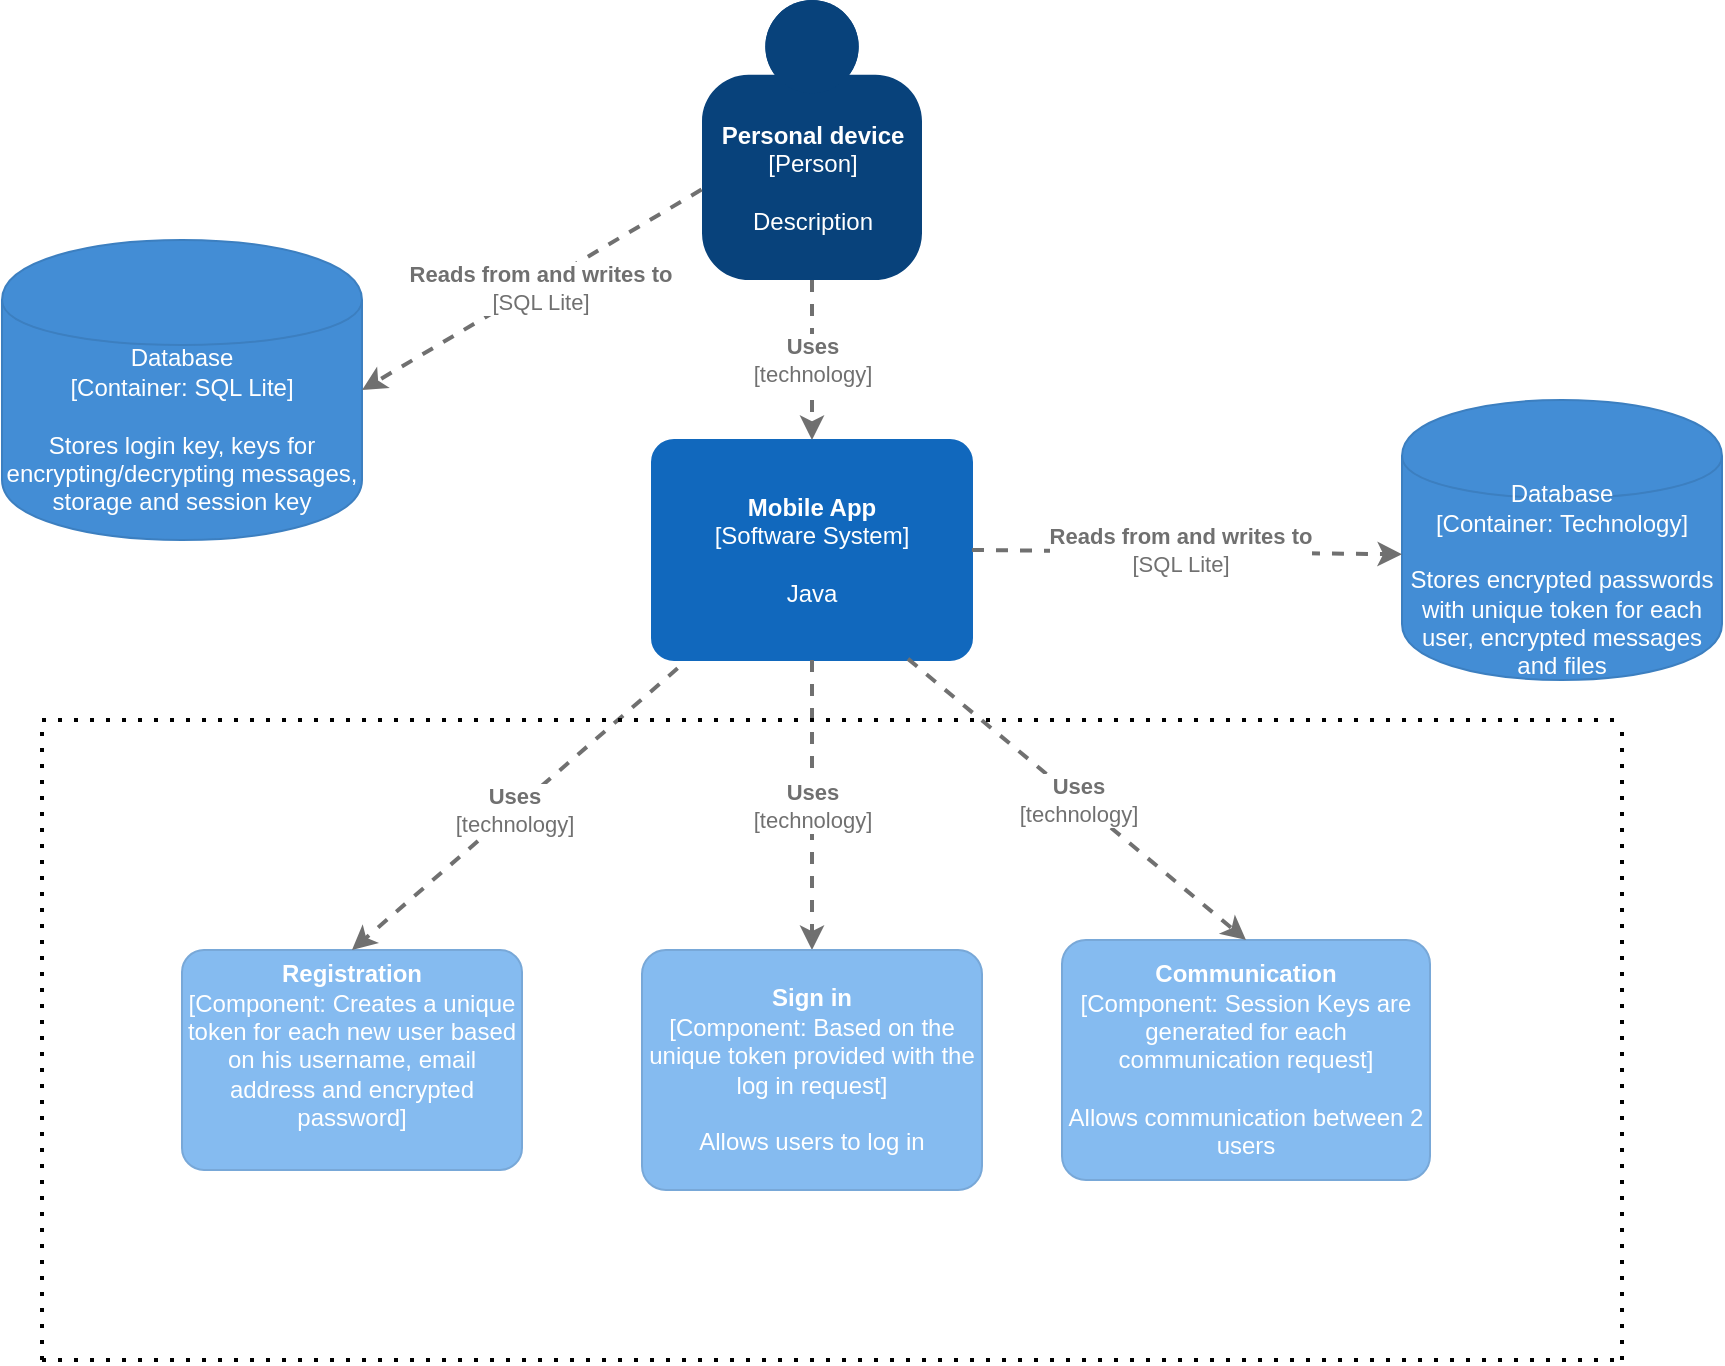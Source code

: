 <mxfile version="14.5.4" type="device"><diagram id="IQzQLzNzUsWaUg46-zhI" name="Page-1"><mxGraphModel dx="1278" dy="1717" grid="1" gridSize="10" guides="1" tooltips="1" connect="1" arrows="1" fold="1" page="1" pageScale="1" pageWidth="827" pageHeight="1169" math="0" shadow="0"><root><mxCell id="0"/><mxCell id="1" parent="0"/><object placeholders="1" c4Name="Personal device" c4Type="Person" c4Description="Description" label="&lt;b&gt;%c4Name%&lt;/b&gt;&lt;div&gt;[%c4Type%]&lt;/div&gt;&lt;br&gt;&lt;div&gt;%c4Description%&lt;/div&gt;" id="VfyEu-1APN7fOtCrsHrH-1"><mxCell style="html=1;dashed=0;whitespace=wrap;fillColor=#08427b;strokeColor=none;fontColor=#ffffff;shape=mxgraph.c4.person;align=center;metaEdit=1;points=[[0.5,0,0],[1,0.5,0],[1,0.75,0],[0.75,1,0],[0.5,1,0],[0.25,1,0],[0,0.75,0],[0,0.5,0]];metaData={&quot;c4Type&quot;:{&quot;editable&quot;:false}};" vertex="1" parent="1"><mxGeometry x="370" y="-80" width="110.0" height="140" as="geometry"/></mxCell></object><object placeholders="1" c4Name="Mobile App" c4Type="Software System" c4Description="Java" label="&lt;b&gt;%c4Name%&lt;/b&gt;&lt;div&gt;[%c4Type%]&lt;/div&gt;&lt;br&gt;&lt;div&gt;%c4Description%&lt;/div&gt;" id="VfyEu-1APN7fOtCrsHrH-2"><mxCell style="rounded=1;whiteSpace=wrap;html=1;labelBackgroundColor=none;fillColor=#1168BD;fontColor=#ffffff;align=center;arcSize=10;strokeColor=#1168BD;metaEdit=1;metaData={&quot;c4Type&quot;:{&quot;editable&quot;:false}};points=[[0.25,0,0],[0.5,0,0],[0.75,0,0],[1,0.25,0],[1,0.5,0],[1,0.75,0],[0.75,1,0],[0.5,1,0],[0.25,1,0],[0,0.75,0],[0,0.5,0],[0,0.25,0]];" vertex="1" parent="1"><mxGeometry x="345" y="140" width="160" height="110.0" as="geometry"/></mxCell></object><object placeholders="1" c4Type="Database" c4Technology="SQL Lite" c4Description="Stores login key, keys for encrypting/decrypting messages, storage and session key" label="%c4Type%&lt;div&gt;[Container:&amp;nbsp;%c4Technology%]&lt;/div&gt;&lt;br&gt;&lt;div&gt;%c4Description%&lt;/div&gt;" id="VfyEu-1APN7fOtCrsHrH-3"><mxCell style="shape=cylinder;whiteSpace=wrap;html=1;boundedLbl=1;rounded=0;labelBackgroundColor=none;fillColor=#438DD5;fontSize=12;fontColor=#ffffff;align=center;strokeColor=#3C7FC0;metaEdit=1;points=[[0.5,0,0],[1,0.25,0],[1,0.5,0],[1,0.75,0],[0.5,1,0],[0,0.75,0],[0,0.5,0],[0,0.25,0]];metaData={&quot;c4Type&quot;:{&quot;editable&quot;:false}};" vertex="1" parent="1"><mxGeometry x="20" y="40" width="180" height="150" as="geometry"/></mxCell></object><object placeholders="1" c4Type="Relationship" c4Technology="SQL Lite" c4Description="Reads from and writes to" label="&lt;div style=&quot;text-align: left&quot;&gt;&lt;div style=&quot;text-align: center&quot;&gt;&lt;b&gt;%c4Description%&lt;/b&gt;&lt;/div&gt;&lt;div style=&quot;text-align: center&quot;&gt;[%c4Technology%]&lt;/div&gt;&lt;/div&gt;" id="VfyEu-1APN7fOtCrsHrH-6"><mxCell style="edgeStyle=none;rounded=0;html=1;jettySize=auto;orthogonalLoop=1;strokeColor=#707070;strokeWidth=2;fontColor=#707070;jumpStyle=none;dashed=1;metaEdit=1;metaData={&quot;c4Type&quot;:{&quot;editable&quot;:false}};exitX=-0.002;exitY=0.677;exitDx=0;exitDy=0;exitPerimeter=0;entryX=1;entryY=0.5;entryDx=0;entryDy=0;entryPerimeter=0;" edge="1" parent="1" source="VfyEu-1APN7fOtCrsHrH-1" target="VfyEu-1APN7fOtCrsHrH-3"><mxGeometry x="-0.039" y="1" width="160" relative="1" as="geometry"><mxPoint x="180" y="184.5" as="sourcePoint"/><mxPoint x="190" y="250" as="targetPoint"/><mxPoint as="offset"/></mxGeometry></mxCell></object><object placeholders="1" c4Type="Relationship" c4Technology="technology" c4Description="Uses" label="&lt;div style=&quot;text-align: left&quot;&gt;&lt;div style=&quot;text-align: center&quot;&gt;&lt;b&gt;%c4Description%&lt;/b&gt;&lt;/div&gt;&lt;div style=&quot;text-align: center&quot;&gt;[%c4Technology%]&lt;/div&gt;&lt;/div&gt;" id="VfyEu-1APN7fOtCrsHrH-7"><mxCell style="edgeStyle=none;rounded=0;html=1;entryX=0.5;entryY=0;jettySize=auto;orthogonalLoop=1;strokeColor=#707070;strokeWidth=2;fontColor=#707070;jumpStyle=none;dashed=1;metaEdit=1;metaData={&quot;c4Type&quot;:{&quot;editable&quot;:false}};entryDx=0;entryDy=0;entryPerimeter=0;exitX=0.5;exitY=1;exitDx=0;exitDy=0;exitPerimeter=0;" edge="1" parent="1" source="VfyEu-1APN7fOtCrsHrH-2" target="VfyEu-1APN7fOtCrsHrH-8"><mxGeometry width="160" relative="1" as="geometry"><mxPoint x="320" y="340" as="sourcePoint"/><mxPoint x="480" y="340" as="targetPoint"/></mxGeometry></mxCell></object><object placeholders="1" c4Name="Sign in" c4Type="Component" c4Technology="Based on the unique token provided with the log in request" c4Description="Allows users to log in" label="&lt;b&gt;%c4Name%&lt;/b&gt;&lt;div&gt;[%c4Type%: %c4Technology%]&lt;/div&gt;&lt;br&gt;&lt;div&gt;%c4Description%&lt;/div&gt;" id="VfyEu-1APN7fOtCrsHrH-8"><mxCell style="rounded=1;whiteSpace=wrap;html=1;labelBackgroundColor=none;fillColor=#85BBF0;fontColor=#ffffff;align=center;arcSize=10;strokeColor=#78A8D8;metaEdit=1;metaData={&quot;c4Type&quot;:{&quot;editable&quot;:false}};points=[[0.25,0,0],[0.5,0,0],[0.75,0,0],[1,0.25,0],[1,0.5,0],[1,0.75,0],[0.75,1,0],[0.5,1,0],[0.25,1,0],[0,0.75,0],[0,0.5,0],[0,0.25,0]];" vertex="1" parent="1"><mxGeometry x="340" y="395" width="170" height="120" as="geometry"/></mxCell></object><object placeholders="1" c4Name="Communication" c4Type="Component" c4Technology="Session Keys are generated for each communication request" c4Description="Allows communication between 2 users " label="&lt;b&gt;%c4Name%&lt;/b&gt;&lt;div&gt;[%c4Type%: %c4Technology%]&lt;/div&gt;&lt;br&gt;&lt;div&gt;%c4Description%&lt;/div&gt;" id="VfyEu-1APN7fOtCrsHrH-9"><mxCell style="rounded=1;whiteSpace=wrap;html=1;labelBackgroundColor=none;fillColor=#85BBF0;fontColor=#ffffff;align=center;arcSize=10;strokeColor=#78A8D8;metaEdit=1;metaData={&quot;c4Type&quot;:{&quot;editable&quot;:false}};points=[[0.25,0,0],[0.5,0,0],[0.75,0,0],[1,0.25,0],[1,0.5,0],[1,0.75,0],[0.75,1,0],[0.5,1,0],[0.25,1,0],[0,0.75,0],[0,0.5,0],[0,0.25,0]];" vertex="1" parent="1"><mxGeometry x="550" y="390" width="184" height="120" as="geometry"/></mxCell></object><object placeholders="1" c4Type="Relationship" c4Technology="technology" c4Description="Uses" label="&lt;div style=&quot;text-align: left&quot;&gt;&lt;div style=&quot;text-align: center&quot;&gt;&lt;b&gt;%c4Description%&lt;/b&gt;&lt;/div&gt;&lt;div style=&quot;text-align: center&quot;&gt;[%c4Technology%]&lt;/div&gt;&lt;/div&gt;" id="VfyEu-1APN7fOtCrsHrH-10"><mxCell style="edgeStyle=none;rounded=0;html=1;entryX=0.5;entryY=0;jettySize=auto;orthogonalLoop=1;strokeColor=#707070;strokeWidth=2;fontColor=#707070;jumpStyle=none;dashed=1;metaEdit=1;metaData={&quot;c4Type&quot;:{&quot;editable&quot;:false}};entryDx=0;entryDy=0;entryPerimeter=0;exitX=0.8;exitY=0.995;exitDx=0;exitDy=0;exitPerimeter=0;" edge="1" parent="1" source="VfyEu-1APN7fOtCrsHrH-2" target="VfyEu-1APN7fOtCrsHrH-9"><mxGeometry width="160" relative="1" as="geometry"><mxPoint x="430" y="250" as="sourcePoint"/><mxPoint x="270" y="390" as="targetPoint"/></mxGeometry></mxCell></object><object placeholders="1" c4Name="Registration" c4Type="Component" c4Technology="Creates a unique token for each new user based on his username, email address and encrypted password" c4Description="" label="&lt;b&gt;%c4Name%&lt;/b&gt;&lt;div&gt;[%c4Type%: %c4Technology%]&lt;/div&gt;&lt;br&gt;&lt;div&gt;%c4Description%&lt;/div&gt;" id="VfyEu-1APN7fOtCrsHrH-11"><mxCell style="rounded=1;whiteSpace=wrap;html=1;labelBackgroundColor=none;fillColor=#85BBF0;fontColor=#ffffff;align=center;arcSize=10;strokeColor=#78A8D8;metaEdit=1;metaData={&quot;c4Type&quot;:{&quot;editable&quot;:false}};points=[[0.25,0,0],[0.5,0,0],[0.75,0,0],[1,0.25,0],[1,0.5,0],[1,0.75,0],[0.75,1,0],[0.5,1,0],[0.25,1,0],[0,0.75,0],[0,0.5,0],[0,0.25,0]];" vertex="1" parent="1"><mxGeometry x="110" y="395" width="170" height="110" as="geometry"/></mxCell></object><object placeholders="1" c4Type="Relationship" c4Technology="technology" c4Description="Uses" label="&lt;div style=&quot;text-align: left&quot;&gt;&lt;div style=&quot;text-align: center&quot;&gt;&lt;b&gt;%c4Description%&lt;/b&gt;&lt;/div&gt;&lt;div style=&quot;text-align: center&quot;&gt;[%c4Technology%]&lt;/div&gt;&lt;/div&gt;" id="VfyEu-1APN7fOtCrsHrH-12"><mxCell style="edgeStyle=none;rounded=0;html=1;entryX=0.5;entryY=0;jettySize=auto;orthogonalLoop=1;strokeColor=#707070;strokeWidth=2;fontColor=#707070;jumpStyle=none;dashed=1;metaEdit=1;metaData={&quot;c4Type&quot;:{&quot;editable&quot;:false}};entryDx=0;entryDy=0;entryPerimeter=0;exitX=0.08;exitY=1.038;exitDx=0;exitDy=0;exitPerimeter=0;" edge="1" parent="1" source="VfyEu-1APN7fOtCrsHrH-2" target="VfyEu-1APN7fOtCrsHrH-11"><mxGeometry width="160" relative="1" as="geometry"><mxPoint x="250" y="240" as="sourcePoint"/><mxPoint x="220" y="380" as="targetPoint"/></mxGeometry></mxCell></object><object placeholders="1" c4Type="Relationship" c4Technology="technology" c4Description="Uses" label="&lt;div style=&quot;text-align: left&quot;&gt;&lt;div style=&quot;text-align: center&quot;&gt;&lt;b&gt;%c4Description%&lt;/b&gt;&lt;/div&gt;&lt;div style=&quot;text-align: center&quot;&gt;[%c4Technology%]&lt;/div&gt;&lt;/div&gt;" id="VfyEu-1APN7fOtCrsHrH-13"><mxCell style="edgeStyle=none;rounded=0;html=1;jettySize=auto;orthogonalLoop=1;strokeColor=#707070;strokeWidth=2;fontColor=#707070;jumpStyle=none;dashed=1;metaEdit=1;metaData={&quot;c4Type&quot;:{&quot;editable&quot;:false}};exitX=0.5;exitY=1;exitDx=0;exitDy=0;exitPerimeter=0;" edge="1" parent="1" source="VfyEu-1APN7fOtCrsHrH-1" target="VfyEu-1APN7fOtCrsHrH-2"><mxGeometry width="160" relative="1" as="geometry"><mxPoint x="427.8" y="60.0" as="sourcePoint"/><mxPoint x="260" y="200.82" as="targetPoint"/></mxGeometry></mxCell></object><mxCell id="VfyEu-1APN7fOtCrsHrH-16" value="" style="endArrow=none;dashed=1;html=1;dashPattern=1 3;strokeWidth=2;" edge="1" parent="1"><mxGeometry width="50" height="50" relative="1" as="geometry"><mxPoint x="40" y="600" as="sourcePoint"/><mxPoint x="40" y="280" as="targetPoint"/></mxGeometry></mxCell><object placeholders="1" c4Type="Database" c4Technology="Technology" c4Description="Stores encrypted passwords with unique token for each user, encrypted messages and files" label="%c4Type%&lt;div&gt;[Container:&amp;nbsp;%c4Technology%]&lt;/div&gt;&lt;br&gt;&lt;div&gt;%c4Description%&lt;/div&gt;" id="VfyEu-1APN7fOtCrsHrH-18"><mxCell style="shape=cylinder;whiteSpace=wrap;html=1;boundedLbl=1;rounded=0;labelBackgroundColor=none;fillColor=#438DD5;fontSize=12;fontColor=#ffffff;align=center;strokeColor=#3C7FC0;metaEdit=1;points=[[0.5,0,0],[1,0.25,0],[1,0.5,0],[1,0.75,0],[0.5,1,0],[0,0.75,0],[0,0.5,0],[0,0.25,0]];metaData={&quot;c4Type&quot;:{&quot;editable&quot;:false}};" vertex="1" parent="1"><mxGeometry x="720" y="120" width="160" height="140" as="geometry"/></mxCell></object><object placeholders="1" c4Type="Relationship" c4Technology="SQL Lite" c4Description="Reads from and writes to" label="&lt;div style=&quot;text-align: left&quot;&gt;&lt;div style=&quot;text-align: center&quot;&gt;&lt;b&gt;%c4Description%&lt;/b&gt;&lt;/div&gt;&lt;div style=&quot;text-align: center&quot;&gt;[%c4Technology%]&lt;/div&gt;&lt;/div&gt;" id="VfyEu-1APN7fOtCrsHrH-19"><mxCell style="edgeStyle=none;rounded=0;html=1;jettySize=auto;orthogonalLoop=1;strokeColor=#707070;strokeWidth=2;fontColor=#707070;jumpStyle=none;dashed=1;metaEdit=1;metaData={&quot;c4Type&quot;:{&quot;editable&quot;:false}};exitX=1;exitY=0.5;exitDx=0;exitDy=0;exitPerimeter=0;entryX=0;entryY=0.551;entryDx=0;entryDy=0;entryPerimeter=0;" edge="1" parent="1" source="VfyEu-1APN7fOtCrsHrH-2" target="VfyEu-1APN7fOtCrsHrH-18"><mxGeometry x="-0.039" y="1" width="160" relative="1" as="geometry"><mxPoint x="734" y="-30.0" as="sourcePoint"/><mxPoint x="564.22" y="70.22" as="targetPoint"/><mxPoint as="offset"/></mxGeometry></mxCell></object><mxCell id="VfyEu-1APN7fOtCrsHrH-22" value="" style="endArrow=none;dashed=1;html=1;dashPattern=1 3;strokeWidth=2;" edge="1" parent="1"><mxGeometry width="50" height="50" relative="1" as="geometry"><mxPoint x="40" y="280" as="sourcePoint"/><mxPoint x="830" y="280" as="targetPoint"/></mxGeometry></mxCell><mxCell id="VfyEu-1APN7fOtCrsHrH-24" value="" style="endArrow=none;dashed=1;html=1;dashPattern=1 3;strokeWidth=2;" edge="1" parent="1"><mxGeometry width="50" height="50" relative="1" as="geometry"><mxPoint x="40" y="600" as="sourcePoint"/><mxPoint x="830" y="600" as="targetPoint"/></mxGeometry></mxCell><mxCell id="VfyEu-1APN7fOtCrsHrH-26" value="" style="endArrow=none;dashed=1;html=1;dashPattern=1 3;strokeWidth=2;" edge="1" parent="1"><mxGeometry width="50" height="50" relative="1" as="geometry"><mxPoint x="830" y="600" as="sourcePoint"/><mxPoint x="830" y="280" as="targetPoint"/></mxGeometry></mxCell></root></mxGraphModel></diagram></mxfile>
